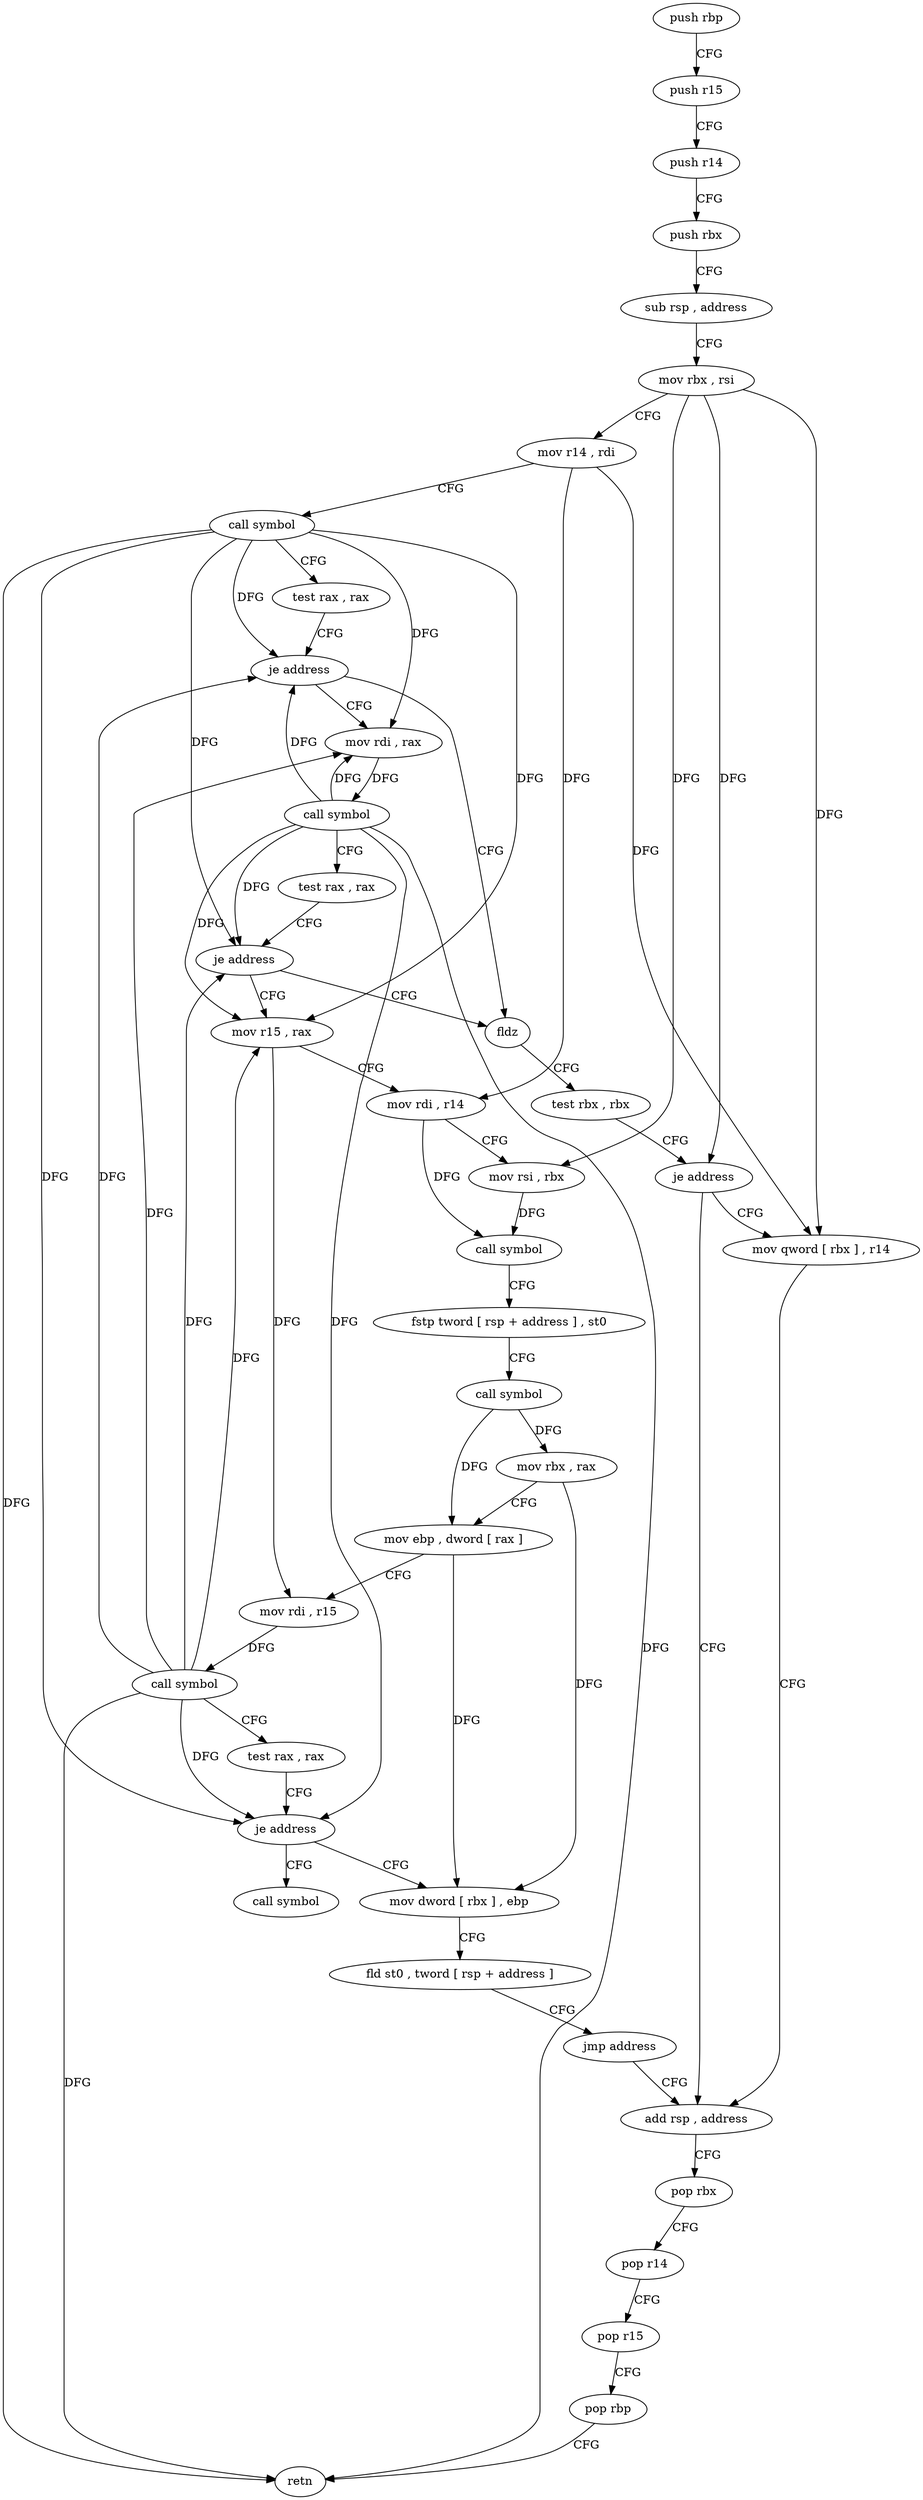digraph "func" {
"4215648" [label = "push rbp" ]
"4215649" [label = "push r15" ]
"4215651" [label = "push r14" ]
"4215653" [label = "push rbx" ]
"4215654" [label = "sub rsp , address" ]
"4215658" [label = "mov rbx , rsi" ]
"4215661" [label = "mov r14 , rdi" ]
"4215664" [label = "call symbol" ]
"4215669" [label = "test rax , rax" ]
"4215672" [label = "je address" ]
"4215736" [label = "fldz" ]
"4215674" [label = "mov rdi , rax" ]
"4215738" [label = "test rbx , rbx" ]
"4215741" [label = "je address" ]
"4215746" [label = "add rsp , address" ]
"4215743" [label = "mov qword [ rbx ] , r14" ]
"4215677" [label = "call symbol" ]
"4215682" [label = "test rax , rax" ]
"4215685" [label = "je address" ]
"4215687" [label = "mov r15 , rax" ]
"4215750" [label = "pop rbx" ]
"4215751" [label = "pop r14" ]
"4215753" [label = "pop r15" ]
"4215755" [label = "pop rbp" ]
"4215756" [label = "retn" ]
"4215690" [label = "mov rdi , r14" ]
"4215693" [label = "mov rsi , rbx" ]
"4215696" [label = "call symbol" ]
"4215701" [label = "fstp tword [ rsp + address ] , st0" ]
"4215705" [label = "call symbol" ]
"4215710" [label = "mov rbx , rax" ]
"4215713" [label = "mov ebp , dword [ rax ]" ]
"4215715" [label = "mov rdi , r15" ]
"4215718" [label = "call symbol" ]
"4215723" [label = "test rax , rax" ]
"4215726" [label = "je address" ]
"4215757" [label = "call symbol" ]
"4215728" [label = "mov dword [ rbx ] , ebp" ]
"4215730" [label = "fld st0 , tword [ rsp + address ]" ]
"4215734" [label = "jmp address" ]
"4215648" -> "4215649" [ label = "CFG" ]
"4215649" -> "4215651" [ label = "CFG" ]
"4215651" -> "4215653" [ label = "CFG" ]
"4215653" -> "4215654" [ label = "CFG" ]
"4215654" -> "4215658" [ label = "CFG" ]
"4215658" -> "4215661" [ label = "CFG" ]
"4215658" -> "4215741" [ label = "DFG" ]
"4215658" -> "4215743" [ label = "DFG" ]
"4215658" -> "4215693" [ label = "DFG" ]
"4215661" -> "4215664" [ label = "CFG" ]
"4215661" -> "4215743" [ label = "DFG" ]
"4215661" -> "4215690" [ label = "DFG" ]
"4215664" -> "4215669" [ label = "CFG" ]
"4215664" -> "4215672" [ label = "DFG" ]
"4215664" -> "4215674" [ label = "DFG" ]
"4215664" -> "4215685" [ label = "DFG" ]
"4215664" -> "4215756" [ label = "DFG" ]
"4215664" -> "4215687" [ label = "DFG" ]
"4215664" -> "4215726" [ label = "DFG" ]
"4215669" -> "4215672" [ label = "CFG" ]
"4215672" -> "4215736" [ label = "CFG" ]
"4215672" -> "4215674" [ label = "CFG" ]
"4215736" -> "4215738" [ label = "CFG" ]
"4215674" -> "4215677" [ label = "DFG" ]
"4215738" -> "4215741" [ label = "CFG" ]
"4215741" -> "4215746" [ label = "CFG" ]
"4215741" -> "4215743" [ label = "CFG" ]
"4215746" -> "4215750" [ label = "CFG" ]
"4215743" -> "4215746" [ label = "CFG" ]
"4215677" -> "4215682" [ label = "CFG" ]
"4215677" -> "4215672" [ label = "DFG" ]
"4215677" -> "4215674" [ label = "DFG" ]
"4215677" -> "4215685" [ label = "DFG" ]
"4215677" -> "4215756" [ label = "DFG" ]
"4215677" -> "4215687" [ label = "DFG" ]
"4215677" -> "4215726" [ label = "DFG" ]
"4215682" -> "4215685" [ label = "CFG" ]
"4215685" -> "4215736" [ label = "CFG" ]
"4215685" -> "4215687" [ label = "CFG" ]
"4215687" -> "4215690" [ label = "CFG" ]
"4215687" -> "4215715" [ label = "DFG" ]
"4215750" -> "4215751" [ label = "CFG" ]
"4215751" -> "4215753" [ label = "CFG" ]
"4215753" -> "4215755" [ label = "CFG" ]
"4215755" -> "4215756" [ label = "CFG" ]
"4215690" -> "4215693" [ label = "CFG" ]
"4215690" -> "4215696" [ label = "DFG" ]
"4215693" -> "4215696" [ label = "DFG" ]
"4215696" -> "4215701" [ label = "CFG" ]
"4215701" -> "4215705" [ label = "CFG" ]
"4215705" -> "4215710" [ label = "DFG" ]
"4215705" -> "4215713" [ label = "DFG" ]
"4215710" -> "4215713" [ label = "CFG" ]
"4215710" -> "4215728" [ label = "DFG" ]
"4215713" -> "4215715" [ label = "CFG" ]
"4215713" -> "4215728" [ label = "DFG" ]
"4215715" -> "4215718" [ label = "DFG" ]
"4215718" -> "4215723" [ label = "CFG" ]
"4215718" -> "4215672" [ label = "DFG" ]
"4215718" -> "4215674" [ label = "DFG" ]
"4215718" -> "4215685" [ label = "DFG" ]
"4215718" -> "4215687" [ label = "DFG" ]
"4215718" -> "4215756" [ label = "DFG" ]
"4215718" -> "4215726" [ label = "DFG" ]
"4215723" -> "4215726" [ label = "CFG" ]
"4215726" -> "4215757" [ label = "CFG" ]
"4215726" -> "4215728" [ label = "CFG" ]
"4215728" -> "4215730" [ label = "CFG" ]
"4215730" -> "4215734" [ label = "CFG" ]
"4215734" -> "4215746" [ label = "CFG" ]
}
